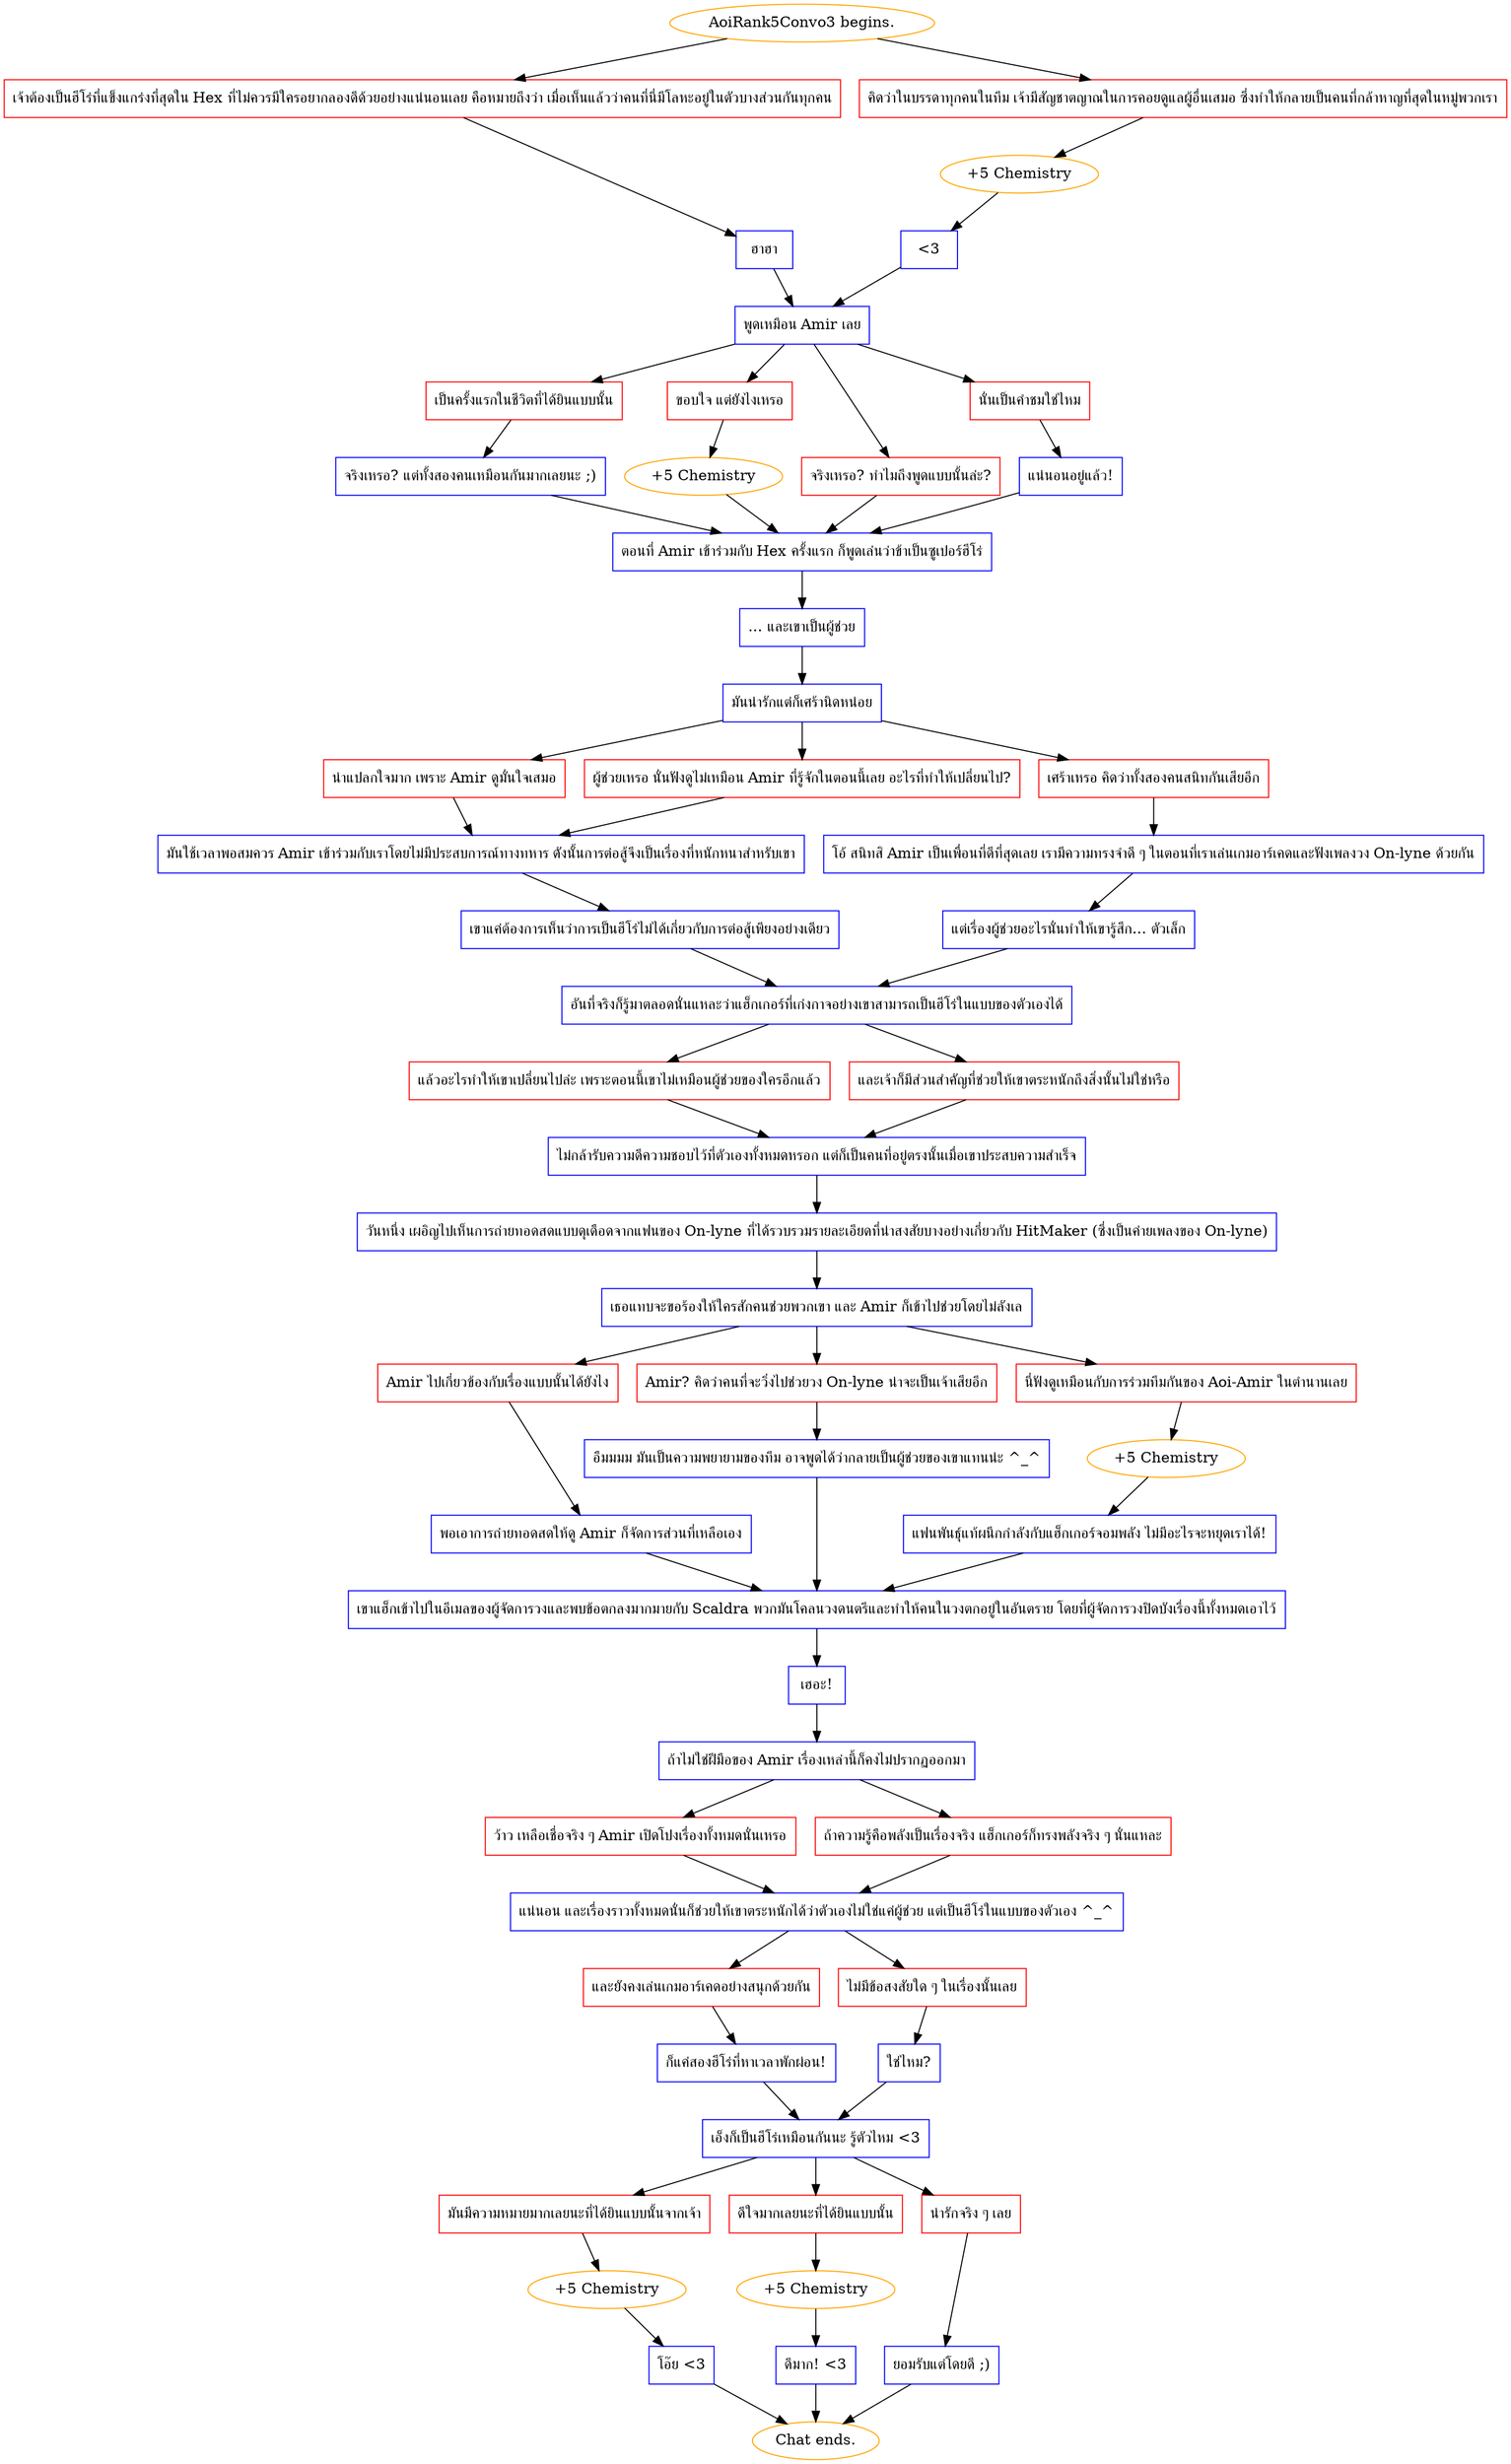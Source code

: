 digraph {
	"AoiRank5Convo3 begins." [color=orange];
		"AoiRank5Convo3 begins." -> j3991367378;
		"AoiRank5Convo3 begins." -> j45753918;
	j3991367378 [label="เจ้าต้องเป็นฮีโร่ที่แข็งแกร่งที่สุดใน Hex ที่ไม่ควรมีใครอยากลองดีด้วยอย่างแน่นอนเลย คือหมายถึงว่า เมื่อเห็นแล้วว่าคนที่นี่มีโลหะอยู่ในตัวบางส่วนกันทุกคน",shape=box,color=red];
		j3991367378 -> j855289253;
	j45753918 [label="คิดว่าในบรรดาทุกคนในทีม เจ้ามีสัญชาตญาณในการคอยดูแลผู้อื่นเสมอ ซึ่งทำให้กลายเป็นคนที่กล้าหาญที่สุดในหมู่พวกเรา",shape=box,color=red];
		j45753918 -> j988583708;
	j855289253 [label="ฮาฮา",shape=box,color=blue];
		j855289253 -> j3497587704;
	j988583708 [label="+5 Chemistry",color=orange];
		j988583708 -> j3390903982;
	j3497587704 [label="พูดเหมือน Amir เลย",shape=box,color=blue];
		j3497587704 -> j771029893;
		j3497587704 -> j190482203;
		j3497587704 -> j2607158852;
		j3497587704 -> j1465870186;
	j3390903982 [label="<3",shape=box,color=blue];
		j3390903982 -> j3497587704;
	j771029893 [label="เป็นครั้งแรกในชีวิตที่ได้ยินแบบนั้น",shape=box,color=red];
		j771029893 -> j1394630168;
	j190482203 [label="ขอบใจ แต่ยังไงเหรอ",shape=box,color=red];
		j190482203 -> j1255366201;
	j2607158852 [label="จริงเหรอ? ทำไมถึงพูดแบบนั้นล่ะ?",shape=box,color=red];
		j2607158852 -> j2898642664;
	j1465870186 [label="นั่นเป็นคำชมใช่ไหม",shape=box,color=red];
		j1465870186 -> j3762730336;
	j1394630168 [label="จริงเหรอ? แต่ทั้งสองคนเหมือนกันมากเลยนะ ;)",shape=box,color=blue];
		j1394630168 -> j2898642664;
	j1255366201 [label="+5 Chemistry",color=orange];
		j1255366201 -> j2898642664;
	j2898642664 [label="ตอนที่ Amir เข้าร่วมกับ Hex ครั้งแรก ก็พูดเล่นว่าข้าเป็นซูเปอร์ฮีโร่",shape=box,color=blue];
		j2898642664 -> j1894720502;
	j3762730336 [label="แน่นอนอยู่แล้ว!",shape=box,color=blue];
		j3762730336 -> j2898642664;
	j1894720502 [label="... และเขาเป็นผู้ช่วย",shape=box,color=blue];
		j1894720502 -> j3020800806;
	j3020800806 [label="มันน่ารักแต่ก็เศร้านิดหน่อย",shape=box,color=blue];
		j3020800806 -> j1986757260;
		j3020800806 -> j572597367;
		j3020800806 -> j613930220;
	j1986757260 [label="น่าแปลกใจมาก เพราะ Amir ดูมั่นใจเสมอ",shape=box,color=red];
		j1986757260 -> j1819427927;
	j572597367 [label="ผู้ช่วยเหรอ นั่นฟังดูไม่เหมือน Amir ที่รู้จักในตอนนี้เลย อะไรที่ทำให้เปลี่ยนไป?",shape=box,color=red];
		j572597367 -> j1819427927;
	j613930220 [label="เศร้าเหรอ คิดว่าทั้งสองคนสนิทกันเสียอีก",shape=box,color=red];
		j613930220 -> j71982715;
	j1819427927 [label="มันใช้เวลาพอสมควร Amir เข้าร่วมกับเราโดยไม่มีประสบการณ์ทางทหาร ดังนั้นการต่อสู้จึงเป็นเรื่องที่หนักหนาสำหรับเขา",shape=box,color=blue];
		j1819427927 -> j2690170932;
	j71982715 [label="โอ้ สนิทสิ Amir เป็นเพื่อนที่ดีที่สุดเลย เรามีความทรงจำดี ๆ ในตอนที่เราเล่นเกมอาร์เคดและฟังเพลงวง On-lyne ด้วยกัน",shape=box,color=blue];
		j71982715 -> j3718896034;
	j2690170932 [label="เขาแค่ต้องการเห็นว่าการเป็นฮีโร่ไม่ได้เกี่ยวกับการต่อสู้เพียงอย่างเดียว",shape=box,color=blue];
		j2690170932 -> j4124925110;
	j3718896034 [label="แต่เรื่องผู้ช่วยอะไรนั่นทำให้เขารู้สึก... ตัวเล็ก",shape=box,color=blue];
		j3718896034 -> j4124925110;
	j4124925110 [label="อันที่จริงก็รู้มาตลอดนั่นแหละว่าแฮ็กเกอร์ที่เก่งกาจอย่างเขาสามารถเป็นฮีโร่ในแบบของตัวเองได้",shape=box,color=blue];
		j4124925110 -> j4186277439;
		j4124925110 -> j3465836874;
	j4186277439 [label="แล้วอะไรทำให้เขาเปลี่ยนไปล่ะ เพราะตอนนี้เขาไม่เหมือนผู้ช่วยของใครอีกแล้ว",shape=box,color=red];
		j4186277439 -> j3713565483;
	j3465836874 [label="และเจ้าก็มีส่วนสำคัญที่ช่วยให้เขาตระหนักถึงสิ่งนั้นไม่ใช่หรือ",shape=box,color=red];
		j3465836874 -> j3713565483;
	j3713565483 [label="ไม่กล้ารับความดีความชอบไว้ที่ตัวเองทั้งหมดหรอก แต่ก็เป็นคนที่อยู่ตรงนั้นเมื่อเขาประสบความสำเร็จ",shape=box,color=blue];
		j3713565483 -> j3150030638;
	j3150030638 [label="วันหนึ่ง เผอิญไปเห็นการถ่ายทอดสดแบบดุเดือดจากแฟนของ On-lyne ที่ได้รวบรวมรายละเอียดที่น่าสงสัยบางอย่างเกี่ยวกับ HitMaker (ซึ่งเป็นค่ายเพลงของ On-lyne)",shape=box,color=blue];
		j3150030638 -> j676203037;
	j676203037 [label="เธอแทบจะขอร้องให้ใครสักคนช่วยพวกเขา และ Amir ก็เข้าไปช่วยโดยไม่ลังเล",shape=box,color=blue];
		j676203037 -> j788864763;
		j676203037 -> j447839288;
		j676203037 -> j4257596280;
	j788864763 [label="Amir ไปเกี่ยวข้องกับเรื่องแบบนั้นได้ยังไง",shape=box,color=red];
		j788864763 -> j1242329722;
	j447839288 [label="Amir? คิดว่าคนที่จะวิ่งไปช่วยวง On-lyne น่าจะเป็นเจ้าเสียอีก",shape=box,color=red];
		j447839288 -> j800744917;
	j4257596280 [label="นี่ฟังดูเหมือนกับการร่วมทีมกันของ Aoi-Amir ในตำนานเลย",shape=box,color=red];
		j4257596280 -> j2327203153;
	j1242329722 [label="พอเอาการถ่ายทอดสดให้ดู Amir ก็จัดการส่วนที่เหลือเอง",shape=box,color=blue];
		j1242329722 -> j857455028;
	j800744917 [label="อืมมมม มันเป็นความพยายามของทีม อาจพูดได้ว่ากลายเป็นผู้ช่วยของเขาแทนน่ะ ^_^",shape=box,color=blue];
		j800744917 -> j857455028;
	j2327203153 [label="+5 Chemistry",color=orange];
		j2327203153 -> j2529454736;
	j857455028 [label="เขาแฮ็กเข้าไปในอีเมลของผู้จัดการวงและพบข้อตกลงมากมายกับ Scaldra พวกมันโคลนวงดนตรีและทำให้คนในวงตกอยู่ในอันตราย โดยที่ผู้จัดการวงปิดบังเรื่องนี้ทั้งหมดเอาไว้",shape=box,color=blue];
		j857455028 -> j1067126367;
	j2529454736 [label="แฟนพันธุ์แท้ผนึกกำลังกับแฮ็กเกอร์จอมพลัง ไม่มีอะไรจะหยุดเราได้!",shape=box,color=blue];
		j2529454736 -> j857455028;
	j1067126367 [label="เฮอะ!",shape=box,color=blue];
		j1067126367 -> j91634555;
	j91634555 [label="ถ้าไม่ใช่ฝีมือของ Amir เรื่องเหล่านี้ก็คงไม่ปรากฏออกมา",shape=box,color=blue];
		j91634555 -> j485182402;
		j91634555 -> j1727335838;
	j485182402 [label="ว้าว เหลือเชื่อจริง ๆ Amir เปิดโปงเรื่องทั้งหมดนั่นเหรอ",shape=box,color=red];
		j485182402 -> j3179449969;
	j1727335838 [label="ถ้าความรู้คือพลังเป็นเรื่องจริง แฮ็กเกอร์ก็ทรงพลังจริง ๆ นั่นแหละ",shape=box,color=red];
		j1727335838 -> j3179449969;
	j3179449969 [label="แน่นอน และเรื่องราวทั้งหมดนั่นก็ช่วยให้เขาตระหนักได้ว่าตัวเองไม่ใช่แค่ผู้ช่วย แต่เป็นฮีโร่ในแบบของตัวเอง ^_^",shape=box,color=blue];
		j3179449969 -> j2956331515;
		j3179449969 -> j3015383050;
	j2956331515 [label="และยังคงเล่นเกมอาร์เคดอย่างสนุกด้วยกัน",shape=box,color=red];
		j2956331515 -> j3856086905;
	j3015383050 [label="ไม่มีข้อสงสัยใด ๆ ในเรื่องนั้นเลย",shape=box,color=red];
		j3015383050 -> j3761629490;
	j3856086905 [label="ก็แค่สองฮีโร่ที่หาเวลาพักผ่อน!",shape=box,color=blue];
		j3856086905 -> j1798401730;
	j3761629490 [label="ใช่ไหม?",shape=box,color=blue];
		j3761629490 -> j1798401730;
	j1798401730 [label="เอ็งก็เป็นฮีโร่เหมือนกันนะ รู้ตัวไหม <3",shape=box,color=blue];
		j1798401730 -> j2127458079;
		j1798401730 -> j3334991522;
		j1798401730 -> j3013045656;
	j2127458079 [label="มันมีความหมายมากเลยนะที่ได้ยินแบบนั้นจากเจ้า",shape=box,color=red];
		j2127458079 -> j2838505005;
	j3334991522 [label="ดีใจมากเลยนะที่ได้ยินแบบนั้น",shape=box,color=red];
		j3334991522 -> j3351482850;
	j3013045656 [label="น่ารักจริง ๆ เลย",shape=box,color=red];
		j3013045656 -> j1518117678;
	j2838505005 [label="+5 Chemistry",color=orange];
		j2838505005 -> j2292219039;
	j3351482850 [label="+5 Chemistry",color=orange];
		j3351482850 -> j607457132;
	j1518117678 [label="ยอมรับแต่โดยดี ;)",shape=box,color=blue];
		j1518117678 -> "Chat ends.";
	j2292219039 [label="โอ๊ย <3",shape=box,color=blue];
		j2292219039 -> "Chat ends.";
	j607457132 [label="ดีมาก! <3",shape=box,color=blue];
		j607457132 -> "Chat ends.";
	"Chat ends." [color=orange];
}